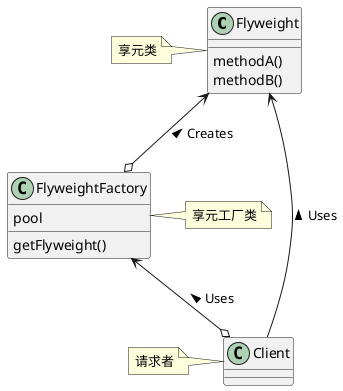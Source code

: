@startuml

class Flyweight {
    methodA()
    methodB()
}

class FlyweightFactory {
    pool
    getFlyweight()
}

class Client

Flyweight <--o FlyweightFactory : Creates <
FlyweightFactory <--o Client : Uses <
Flyweight <-- Client : Uses <

note left of Flyweight : 享元类
note right of FlyweightFactory : 享元工厂类
note left of Client : 请求者

@enduml
